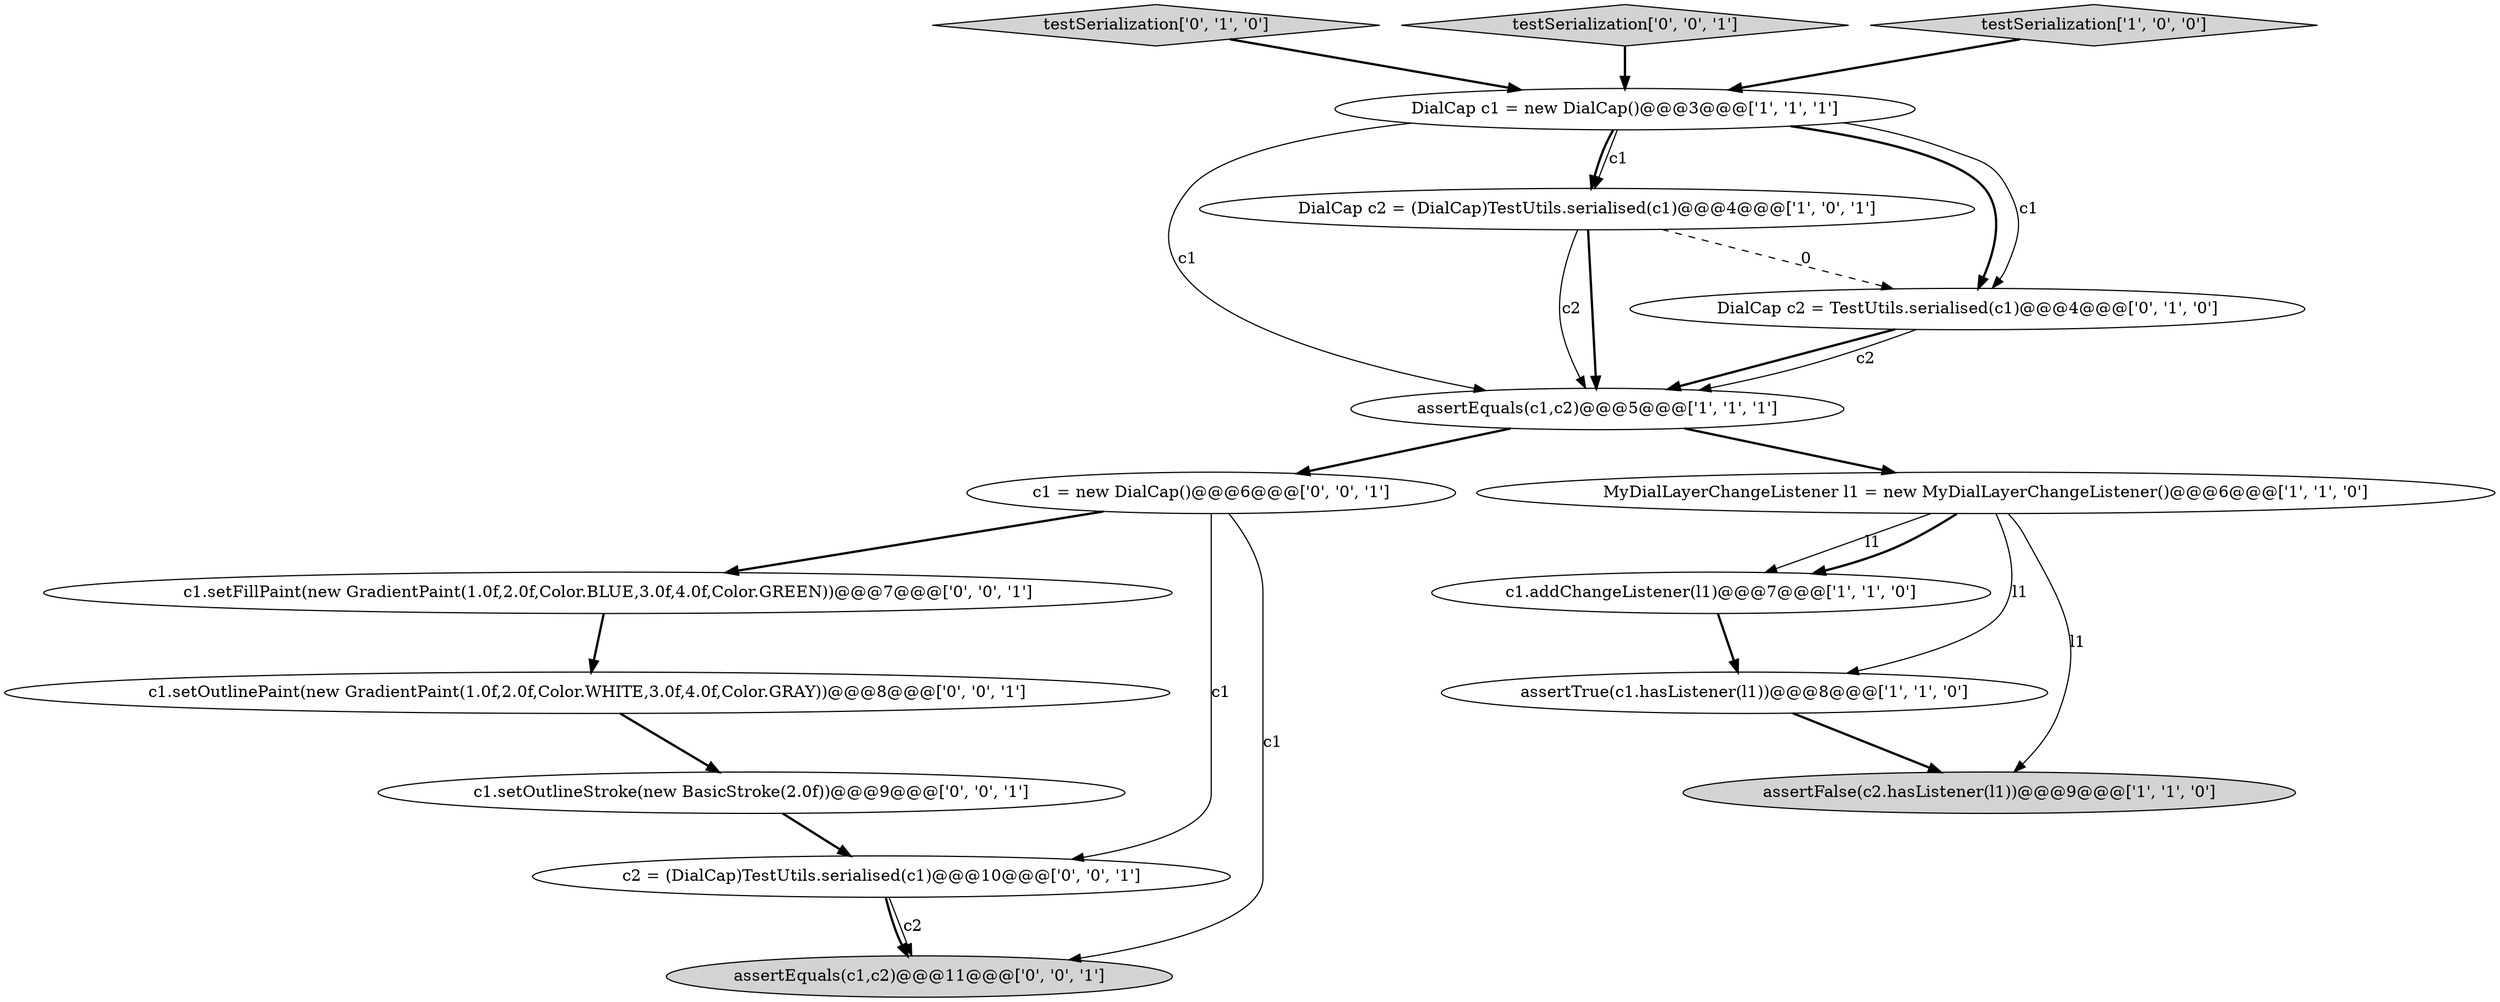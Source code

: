 digraph {
16 [style = filled, label = "assertEquals(c1,c2)@@@11@@@['0', '0', '1']", fillcolor = lightgray, shape = ellipse image = "AAA0AAABBB3BBB"];
9 [style = filled, label = "testSerialization['0', '1', '0']", fillcolor = lightgray, shape = diamond image = "AAA0AAABBB2BBB"];
12 [style = filled, label = "c1.setOutlinePaint(new GradientPaint(1.0f,2.0f,Color.WHITE,3.0f,4.0f,Color.GRAY))@@@8@@@['0', '0', '1']", fillcolor = white, shape = ellipse image = "AAA0AAABBB3BBB"];
13 [style = filled, label = "c1.setOutlineStroke(new BasicStroke(2.0f))@@@9@@@['0', '0', '1']", fillcolor = white, shape = ellipse image = "AAA0AAABBB3BBB"];
0 [style = filled, label = "DialCap c1 = new DialCap()@@@3@@@['1', '1', '1']", fillcolor = white, shape = ellipse image = "AAA0AAABBB1BBB"];
15 [style = filled, label = "testSerialization['0', '0', '1']", fillcolor = lightgray, shape = diamond image = "AAA0AAABBB3BBB"];
3 [style = filled, label = "DialCap c2 = (DialCap)TestUtils.serialised(c1)@@@4@@@['1', '0', '1']", fillcolor = white, shape = ellipse image = "AAA0AAABBB1BBB"];
4 [style = filled, label = "c1.addChangeListener(l1)@@@7@@@['1', '1', '0']", fillcolor = white, shape = ellipse image = "AAA0AAABBB1BBB"];
10 [style = filled, label = "c2 = (DialCap)TestUtils.serialised(c1)@@@10@@@['0', '0', '1']", fillcolor = white, shape = ellipse image = "AAA0AAABBB3BBB"];
14 [style = filled, label = "c1.setFillPaint(new GradientPaint(1.0f,2.0f,Color.BLUE,3.0f,4.0f,Color.GREEN))@@@7@@@['0', '0', '1']", fillcolor = white, shape = ellipse image = "AAA0AAABBB3BBB"];
11 [style = filled, label = "c1 = new DialCap()@@@6@@@['0', '0', '1']", fillcolor = white, shape = ellipse image = "AAA0AAABBB3BBB"];
5 [style = filled, label = "assertEquals(c1,c2)@@@5@@@['1', '1', '1']", fillcolor = white, shape = ellipse image = "AAA0AAABBB1BBB"];
7 [style = filled, label = "assertTrue(c1.hasListener(l1))@@@8@@@['1', '1', '0']", fillcolor = white, shape = ellipse image = "AAA0AAABBB1BBB"];
8 [style = filled, label = "DialCap c2 = TestUtils.serialised(c1)@@@4@@@['0', '1', '0']", fillcolor = white, shape = ellipse image = "AAA1AAABBB2BBB"];
6 [style = filled, label = "testSerialization['1', '0', '0']", fillcolor = lightgray, shape = diamond image = "AAA0AAABBB1BBB"];
2 [style = filled, label = "assertFalse(c2.hasListener(l1))@@@9@@@['1', '1', '0']", fillcolor = lightgray, shape = ellipse image = "AAA0AAABBB1BBB"];
1 [style = filled, label = "MyDialLayerChangeListener l1 = new MyDialLayerChangeListener()@@@6@@@['1', '1', '0']", fillcolor = white, shape = ellipse image = "AAA0AAABBB1BBB"];
10->16 [style = bold, label=""];
3->5 [style = solid, label="c2"];
4->7 [style = bold, label=""];
8->5 [style = bold, label=""];
1->7 [style = solid, label="l1"];
0->5 [style = solid, label="c1"];
11->10 [style = solid, label="c1"];
11->16 [style = solid, label="c1"];
5->1 [style = bold, label=""];
1->4 [style = solid, label="l1"];
6->0 [style = bold, label=""];
10->16 [style = solid, label="c2"];
14->12 [style = bold, label=""];
9->0 [style = bold, label=""];
0->3 [style = bold, label=""];
1->2 [style = solid, label="l1"];
0->8 [style = bold, label=""];
8->5 [style = solid, label="c2"];
3->5 [style = bold, label=""];
11->14 [style = bold, label=""];
12->13 [style = bold, label=""];
15->0 [style = bold, label=""];
5->11 [style = bold, label=""];
1->4 [style = bold, label=""];
0->8 [style = solid, label="c1"];
3->8 [style = dashed, label="0"];
13->10 [style = bold, label=""];
0->3 [style = solid, label="c1"];
7->2 [style = bold, label=""];
}
